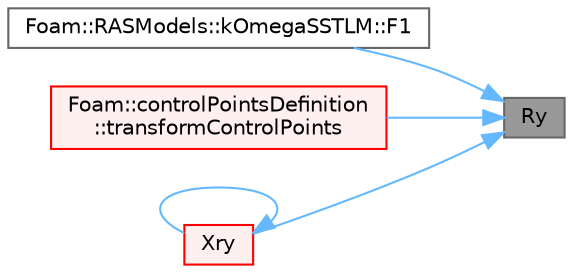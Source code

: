 digraph "Ry"
{
 // LATEX_PDF_SIZE
  bgcolor="transparent";
  edge [fontname=Helvetica,fontsize=10,labelfontname=Helvetica,labelfontsize=10];
  node [fontname=Helvetica,fontsize=10,shape=box,height=0.2,width=0.4];
  rankdir="RL";
  Node1 [id="Node000001",label="Ry",height=0.2,width=0.4,color="gray40", fillcolor="grey60", style="filled", fontcolor="black",tooltip=" "];
  Node1 -> Node2 [id="edge1_Node000001_Node000002",dir="back",color="steelblue1",style="solid",tooltip=" "];
  Node2 [id="Node000002",label="Foam::RASModels::kOmegaSSTLM::F1",height=0.2,width=0.4,color="grey40", fillcolor="white", style="filled",URL="$classFoam_1_1RASModels_1_1kOmegaSSTLM.html#a312d02f8c5b337f556b9e7388dbffdf9",tooltip=" "];
  Node1 -> Node3 [id="edge2_Node000001_Node000003",dir="back",color="steelblue1",style="solid",tooltip=" "];
  Node3 [id="Node000003",label="Foam::controlPointsDefinition\l::transformControlPoints",height=0.2,width=0.4,color="red", fillcolor="#FFF0F0", style="filled",URL="$classFoam_1_1controlPointsDefinition.html#a1a580461b925dfa10d38d9208faac2f5",tooltip=" "];
  Node1 -> Node6 [id="edge3_Node000001_Node000006",dir="back",color="steelblue1",style="solid",tooltip=" "];
  Node6 [id="Node000006",label="Xry",height=0.2,width=0.4,color="red", fillcolor="#FFF0F0", style="filled",URL="$namespaceFoam.html#aed0719805a3e97d9950e3017d261ae1a",tooltip=" "];
  Node6 -> Node6 [id="edge4_Node000006_Node000006",dir="back",color="steelblue1",style="solid",tooltip=" "];
}

